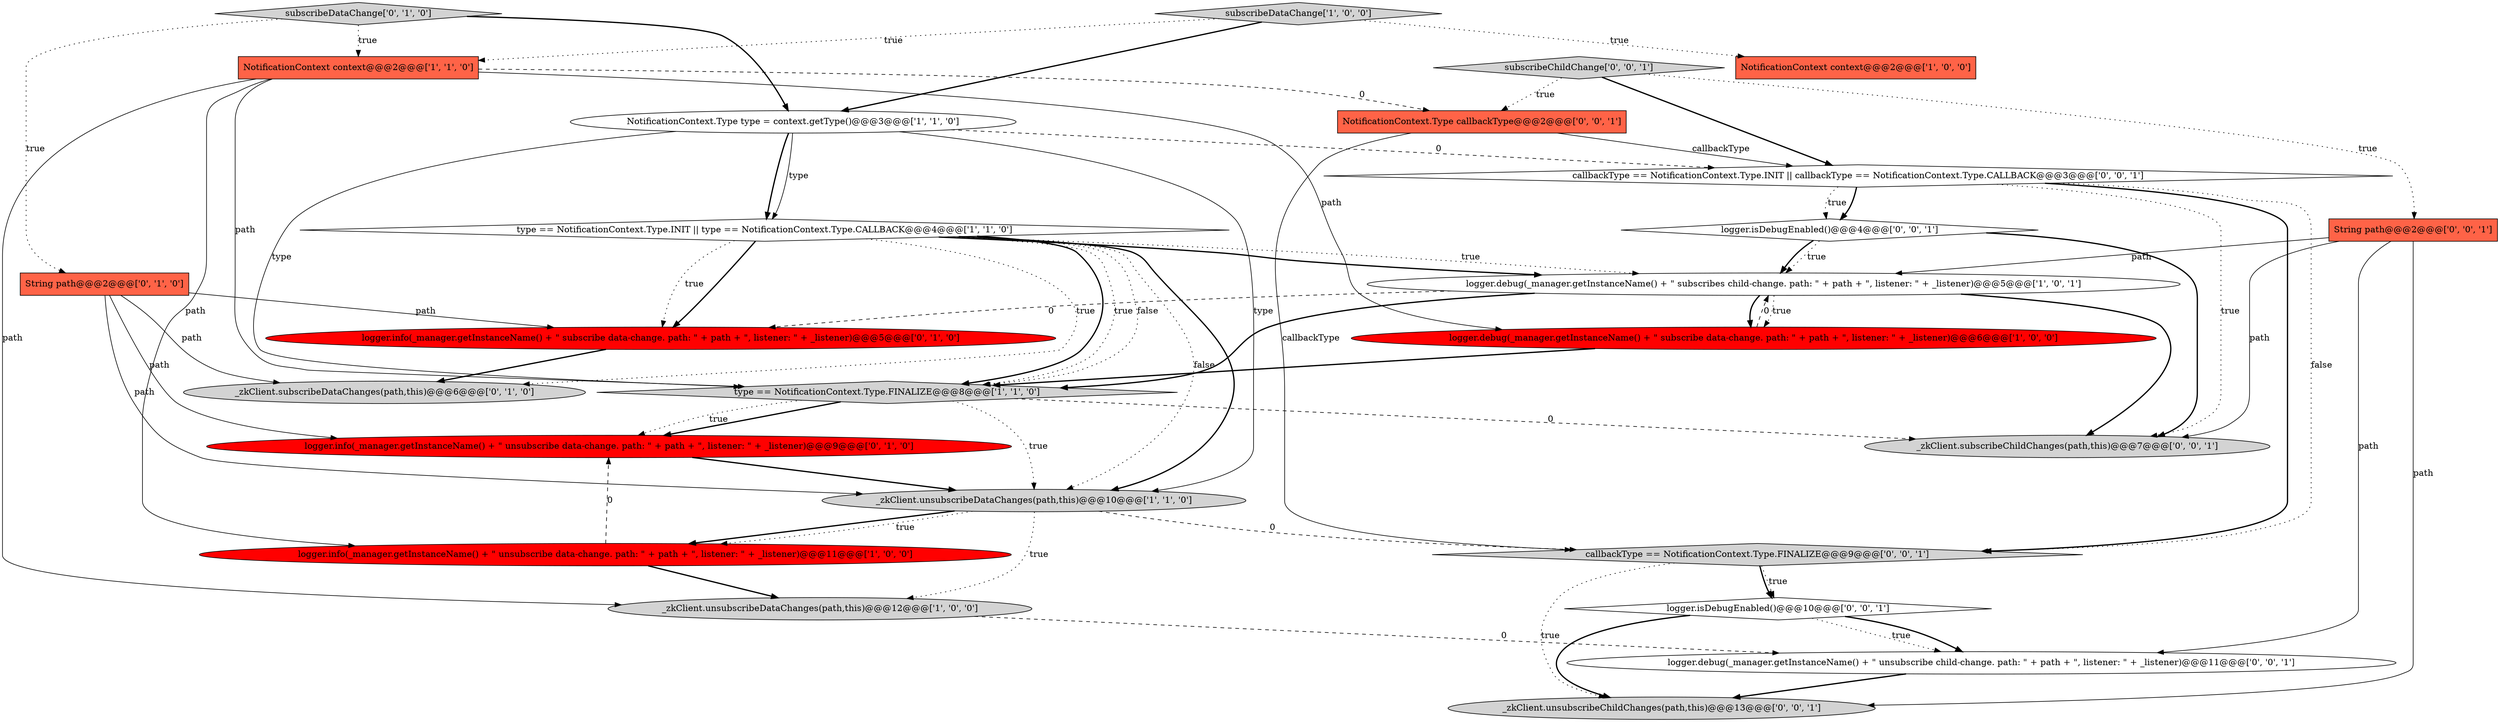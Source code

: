 digraph {
11 [style = filled, label = "_zkClient.subscribeDataChanges(path,this)@@@6@@@['0', '1', '0']", fillcolor = lightgray, shape = ellipse image = "AAA0AAABBB2BBB"];
23 [style = filled, label = "callbackType == NotificationContext.Type.INIT || callbackType == NotificationContext.Type.CALLBACK@@@3@@@['0', '0', '1']", fillcolor = white, shape = diamond image = "AAA0AAABBB3BBB"];
12 [style = filled, label = "String path@@@2@@@['0', '1', '0']", fillcolor = tomato, shape = box image = "AAA0AAABBB2BBB"];
22 [style = filled, label = "subscribeChildChange['0', '0', '1']", fillcolor = lightgray, shape = diamond image = "AAA0AAABBB3BBB"];
16 [style = filled, label = "callbackType == NotificationContext.Type.FINALIZE@@@9@@@['0', '0', '1']", fillcolor = lightgray, shape = diamond image = "AAA0AAABBB3BBB"];
3 [style = filled, label = "subscribeDataChange['1', '0', '0']", fillcolor = lightgray, shape = diamond image = "AAA0AAABBB1BBB"];
5 [style = filled, label = "type == NotificationContext.Type.INIT || type == NotificationContext.Type.CALLBACK@@@4@@@['1', '1', '0']", fillcolor = white, shape = diamond image = "AAA0AAABBB1BBB"];
8 [style = filled, label = "_zkClient.unsubscribeDataChanges(path,this)@@@12@@@['1', '0', '0']", fillcolor = lightgray, shape = ellipse image = "AAA0AAABBB1BBB"];
24 [style = filled, label = "logger.isDebugEnabled()@@@4@@@['0', '0', '1']", fillcolor = white, shape = diamond image = "AAA0AAABBB3BBB"];
9 [style = filled, label = "NotificationContext context@@@2@@@['1', '1', '0']", fillcolor = tomato, shape = box image = "AAA0AAABBB1BBB"];
19 [style = filled, label = "NotificationContext.Type callbackType@@@2@@@['0', '0', '1']", fillcolor = tomato, shape = box image = "AAA0AAABBB3BBB"];
4 [style = filled, label = "NotificationContext context@@@2@@@['1', '0', '0']", fillcolor = tomato, shape = box image = "AAA0AAABBB1BBB"];
21 [style = filled, label = "_zkClient.unsubscribeChildChanges(path,this)@@@13@@@['0', '0', '1']", fillcolor = lightgray, shape = ellipse image = "AAA0AAABBB3BBB"];
10 [style = filled, label = "type == NotificationContext.Type.FINALIZE@@@8@@@['1', '1', '0']", fillcolor = lightgray, shape = diamond image = "AAA0AAABBB1BBB"];
17 [style = filled, label = "logger.isDebugEnabled()@@@10@@@['0', '0', '1']", fillcolor = white, shape = diamond image = "AAA0AAABBB3BBB"];
13 [style = filled, label = "logger.info(_manager.getInstanceName() + \" unsubscribe data-change. path: \" + path + \", listener: \" + _listener)@@@9@@@['0', '1', '0']", fillcolor = red, shape = ellipse image = "AAA1AAABBB2BBB"];
0 [style = filled, label = "logger.debug(_manager.getInstanceName() + \" subscribe data-change. path: \" + path + \", listener: \" + _listener)@@@6@@@['1', '0', '0']", fillcolor = red, shape = ellipse image = "AAA1AAABBB1BBB"];
6 [style = filled, label = "logger.info(_manager.getInstanceName() + \" unsubscribe data-change. path: \" + path + \", listener: \" + _listener)@@@11@@@['1', '0', '0']", fillcolor = red, shape = ellipse image = "AAA1AAABBB1BBB"];
25 [style = filled, label = "_zkClient.subscribeChildChanges(path,this)@@@7@@@['0', '0', '1']", fillcolor = lightgray, shape = ellipse image = "AAA0AAABBB3BBB"];
18 [style = filled, label = "String path@@@2@@@['0', '0', '1']", fillcolor = tomato, shape = box image = "AAA0AAABBB3BBB"];
14 [style = filled, label = "subscribeDataChange['0', '1', '0']", fillcolor = lightgray, shape = diamond image = "AAA0AAABBB2BBB"];
7 [style = filled, label = "logger.debug(_manager.getInstanceName() + \" subscribes child-change. path: \" + path + \", listener: \" + _listener)@@@5@@@['1', '0', '1']", fillcolor = white, shape = ellipse image = "AAA0AAABBB1BBB"];
15 [style = filled, label = "logger.info(_manager.getInstanceName() + \" subscribe data-change. path: \" + path + \", listener: \" + _listener)@@@5@@@['0', '1', '0']", fillcolor = red, shape = ellipse image = "AAA1AAABBB2BBB"];
1 [style = filled, label = "NotificationContext.Type type = context.getType()@@@3@@@['1', '1', '0']", fillcolor = white, shape = ellipse image = "AAA0AAABBB1BBB"];
2 [style = filled, label = "_zkClient.unsubscribeDataChanges(path,this)@@@10@@@['1', '1', '0']", fillcolor = lightgray, shape = ellipse image = "AAA0AAABBB1BBB"];
20 [style = filled, label = "logger.debug(_manager.getInstanceName() + \" unsubscribe child-change. path: \" + path + \", listener: \" + _listener)@@@11@@@['0', '0', '1']", fillcolor = white, shape = ellipse image = "AAA0AAABBB3BBB"];
1->5 [style = bold, label=""];
17->20 [style = dotted, label="true"];
5->10 [style = bold, label=""];
23->16 [style = bold, label=""];
9->8 [style = solid, label="path"];
22->19 [style = dotted, label="true"];
22->18 [style = dotted, label="true"];
14->12 [style = dotted, label="true"];
3->1 [style = bold, label=""];
1->2 [style = solid, label="type"];
7->10 [style = bold, label=""];
2->6 [style = bold, label=""];
19->23 [style = solid, label="callbackType"];
5->10 [style = dotted, label="true"];
12->2 [style = solid, label="path"];
9->10 [style = solid, label="path"];
19->16 [style = solid, label="callbackType"];
12->15 [style = solid, label="path"];
16->17 [style = dotted, label="true"];
8->20 [style = dashed, label="0"];
3->4 [style = dotted, label="true"];
5->15 [style = bold, label=""];
5->10 [style = dotted, label="false"];
18->20 [style = solid, label="path"];
7->0 [style = bold, label=""];
18->25 [style = solid, label="path"];
16->17 [style = bold, label=""];
18->21 [style = solid, label="path"];
3->9 [style = dotted, label="true"];
7->0 [style = dotted, label="true"];
23->16 [style = dotted, label="false"];
22->23 [style = bold, label=""];
5->15 [style = dotted, label="true"];
9->6 [style = solid, label="path"];
14->1 [style = bold, label=""];
1->10 [style = solid, label="type"];
20->21 [style = bold, label=""];
9->19 [style = dashed, label="0"];
5->2 [style = dotted, label="false"];
12->11 [style = solid, label="path"];
5->2 [style = bold, label=""];
0->10 [style = bold, label=""];
23->24 [style = bold, label=""];
5->11 [style = dotted, label="true"];
6->13 [style = dashed, label="0"];
15->11 [style = bold, label=""];
10->13 [style = bold, label=""];
10->13 [style = dotted, label="true"];
10->2 [style = dotted, label="true"];
2->6 [style = dotted, label="true"];
5->7 [style = dotted, label="true"];
24->25 [style = bold, label=""];
2->16 [style = dashed, label="0"];
9->0 [style = solid, label="path"];
6->8 [style = bold, label=""];
7->15 [style = dashed, label="0"];
18->7 [style = solid, label="path"];
1->5 [style = solid, label="type"];
5->7 [style = bold, label=""];
16->21 [style = dotted, label="true"];
17->20 [style = bold, label=""];
7->25 [style = bold, label=""];
14->9 [style = dotted, label="true"];
24->7 [style = bold, label=""];
0->7 [style = dashed, label="0"];
12->13 [style = solid, label="path"];
17->21 [style = bold, label=""];
23->24 [style = dotted, label="true"];
23->25 [style = dotted, label="true"];
24->7 [style = dotted, label="true"];
1->23 [style = dashed, label="0"];
2->8 [style = dotted, label="true"];
10->25 [style = dashed, label="0"];
13->2 [style = bold, label=""];
}
